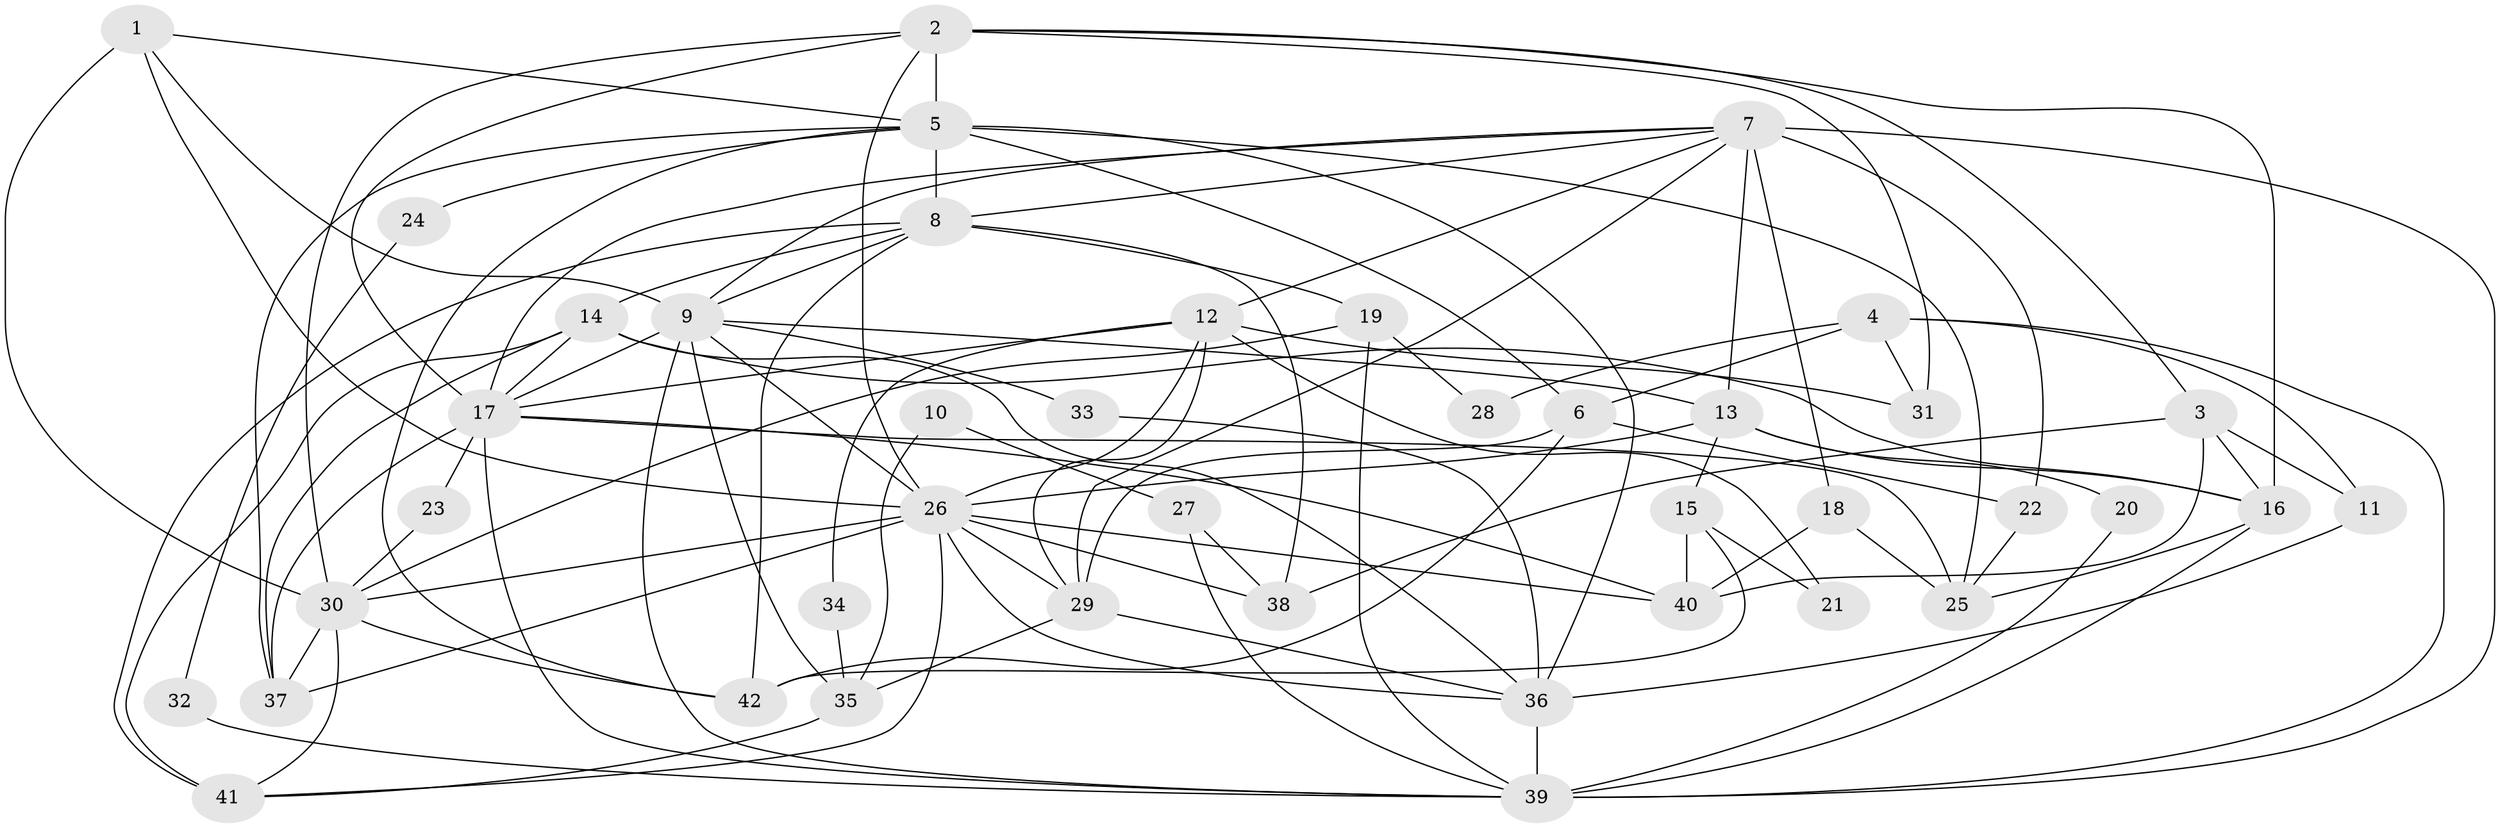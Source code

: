 // original degree distribution, {3: 0.3253012048192771, 5: 0.2289156626506024, 6: 0.08433734939759036, 11: 0.012048192771084338, 4: 0.20481927710843373, 2: 0.12048192771084337, 7: 0.012048192771084338, 8: 0.012048192771084338}
// Generated by graph-tools (version 1.1) at 2025/35/03/09/25 02:35:53]
// undirected, 42 vertices, 107 edges
graph export_dot {
graph [start="1"]
  node [color=gray90,style=filled];
  1;
  2;
  3;
  4;
  5;
  6;
  7;
  8;
  9;
  10;
  11;
  12;
  13;
  14;
  15;
  16;
  17;
  18;
  19;
  20;
  21;
  22;
  23;
  24;
  25;
  26;
  27;
  28;
  29;
  30;
  31;
  32;
  33;
  34;
  35;
  36;
  37;
  38;
  39;
  40;
  41;
  42;
  1 -- 5 [weight=1.0];
  1 -- 9 [weight=1.0];
  1 -- 26 [weight=2.0];
  1 -- 30 [weight=3.0];
  2 -- 3 [weight=1.0];
  2 -- 5 [weight=1.0];
  2 -- 16 [weight=1.0];
  2 -- 17 [weight=1.0];
  2 -- 26 [weight=1.0];
  2 -- 30 [weight=1.0];
  2 -- 31 [weight=1.0];
  3 -- 11 [weight=1.0];
  3 -- 16 [weight=1.0];
  3 -- 38 [weight=1.0];
  3 -- 40 [weight=1.0];
  4 -- 6 [weight=1.0];
  4 -- 11 [weight=1.0];
  4 -- 28 [weight=1.0];
  4 -- 31 [weight=1.0];
  4 -- 39 [weight=1.0];
  5 -- 6 [weight=2.0];
  5 -- 8 [weight=2.0];
  5 -- 24 [weight=1.0];
  5 -- 25 [weight=1.0];
  5 -- 36 [weight=1.0];
  5 -- 37 [weight=1.0];
  5 -- 42 [weight=1.0];
  6 -- 22 [weight=1.0];
  6 -- 29 [weight=1.0];
  6 -- 42 [weight=1.0];
  7 -- 8 [weight=1.0];
  7 -- 9 [weight=1.0];
  7 -- 12 [weight=1.0];
  7 -- 13 [weight=1.0];
  7 -- 17 [weight=1.0];
  7 -- 18 [weight=1.0];
  7 -- 22 [weight=1.0];
  7 -- 29 [weight=1.0];
  7 -- 39 [weight=3.0];
  8 -- 9 [weight=2.0];
  8 -- 14 [weight=1.0];
  8 -- 19 [weight=1.0];
  8 -- 38 [weight=1.0];
  8 -- 41 [weight=1.0];
  8 -- 42 [weight=1.0];
  9 -- 13 [weight=1.0];
  9 -- 17 [weight=2.0];
  9 -- 26 [weight=1.0];
  9 -- 33 [weight=1.0];
  9 -- 35 [weight=1.0];
  9 -- 39 [weight=1.0];
  10 -- 27 [weight=1.0];
  10 -- 35 [weight=1.0];
  11 -- 36 [weight=1.0];
  12 -- 17 [weight=1.0];
  12 -- 21 [weight=1.0];
  12 -- 26 [weight=1.0];
  12 -- 29 [weight=1.0];
  12 -- 31 [weight=1.0];
  12 -- 34 [weight=1.0];
  13 -- 15 [weight=1.0];
  13 -- 16 [weight=1.0];
  13 -- 20 [weight=2.0];
  13 -- 26 [weight=1.0];
  14 -- 16 [weight=1.0];
  14 -- 17 [weight=1.0];
  14 -- 36 [weight=1.0];
  14 -- 37 [weight=1.0];
  14 -- 41 [weight=2.0];
  15 -- 21 [weight=1.0];
  15 -- 40 [weight=1.0];
  15 -- 42 [weight=1.0];
  16 -- 25 [weight=1.0];
  16 -- 39 [weight=1.0];
  17 -- 23 [weight=1.0];
  17 -- 25 [weight=1.0];
  17 -- 37 [weight=1.0];
  17 -- 39 [weight=1.0];
  17 -- 40 [weight=1.0];
  18 -- 25 [weight=1.0];
  18 -- 40 [weight=1.0];
  19 -- 28 [weight=1.0];
  19 -- 30 [weight=1.0];
  19 -- 39 [weight=1.0];
  20 -- 39 [weight=1.0];
  22 -- 25 [weight=1.0];
  23 -- 30 [weight=2.0];
  24 -- 32 [weight=1.0];
  26 -- 29 [weight=1.0];
  26 -- 30 [weight=2.0];
  26 -- 36 [weight=1.0];
  26 -- 37 [weight=1.0];
  26 -- 38 [weight=1.0];
  26 -- 40 [weight=1.0];
  26 -- 41 [weight=1.0];
  27 -- 38 [weight=1.0];
  27 -- 39 [weight=1.0];
  29 -- 35 [weight=1.0];
  29 -- 36 [weight=1.0];
  30 -- 37 [weight=1.0];
  30 -- 41 [weight=1.0];
  30 -- 42 [weight=1.0];
  32 -- 39 [weight=2.0];
  33 -- 36 [weight=1.0];
  34 -- 35 [weight=1.0];
  35 -- 41 [weight=1.0];
  36 -- 39 [weight=1.0];
}
